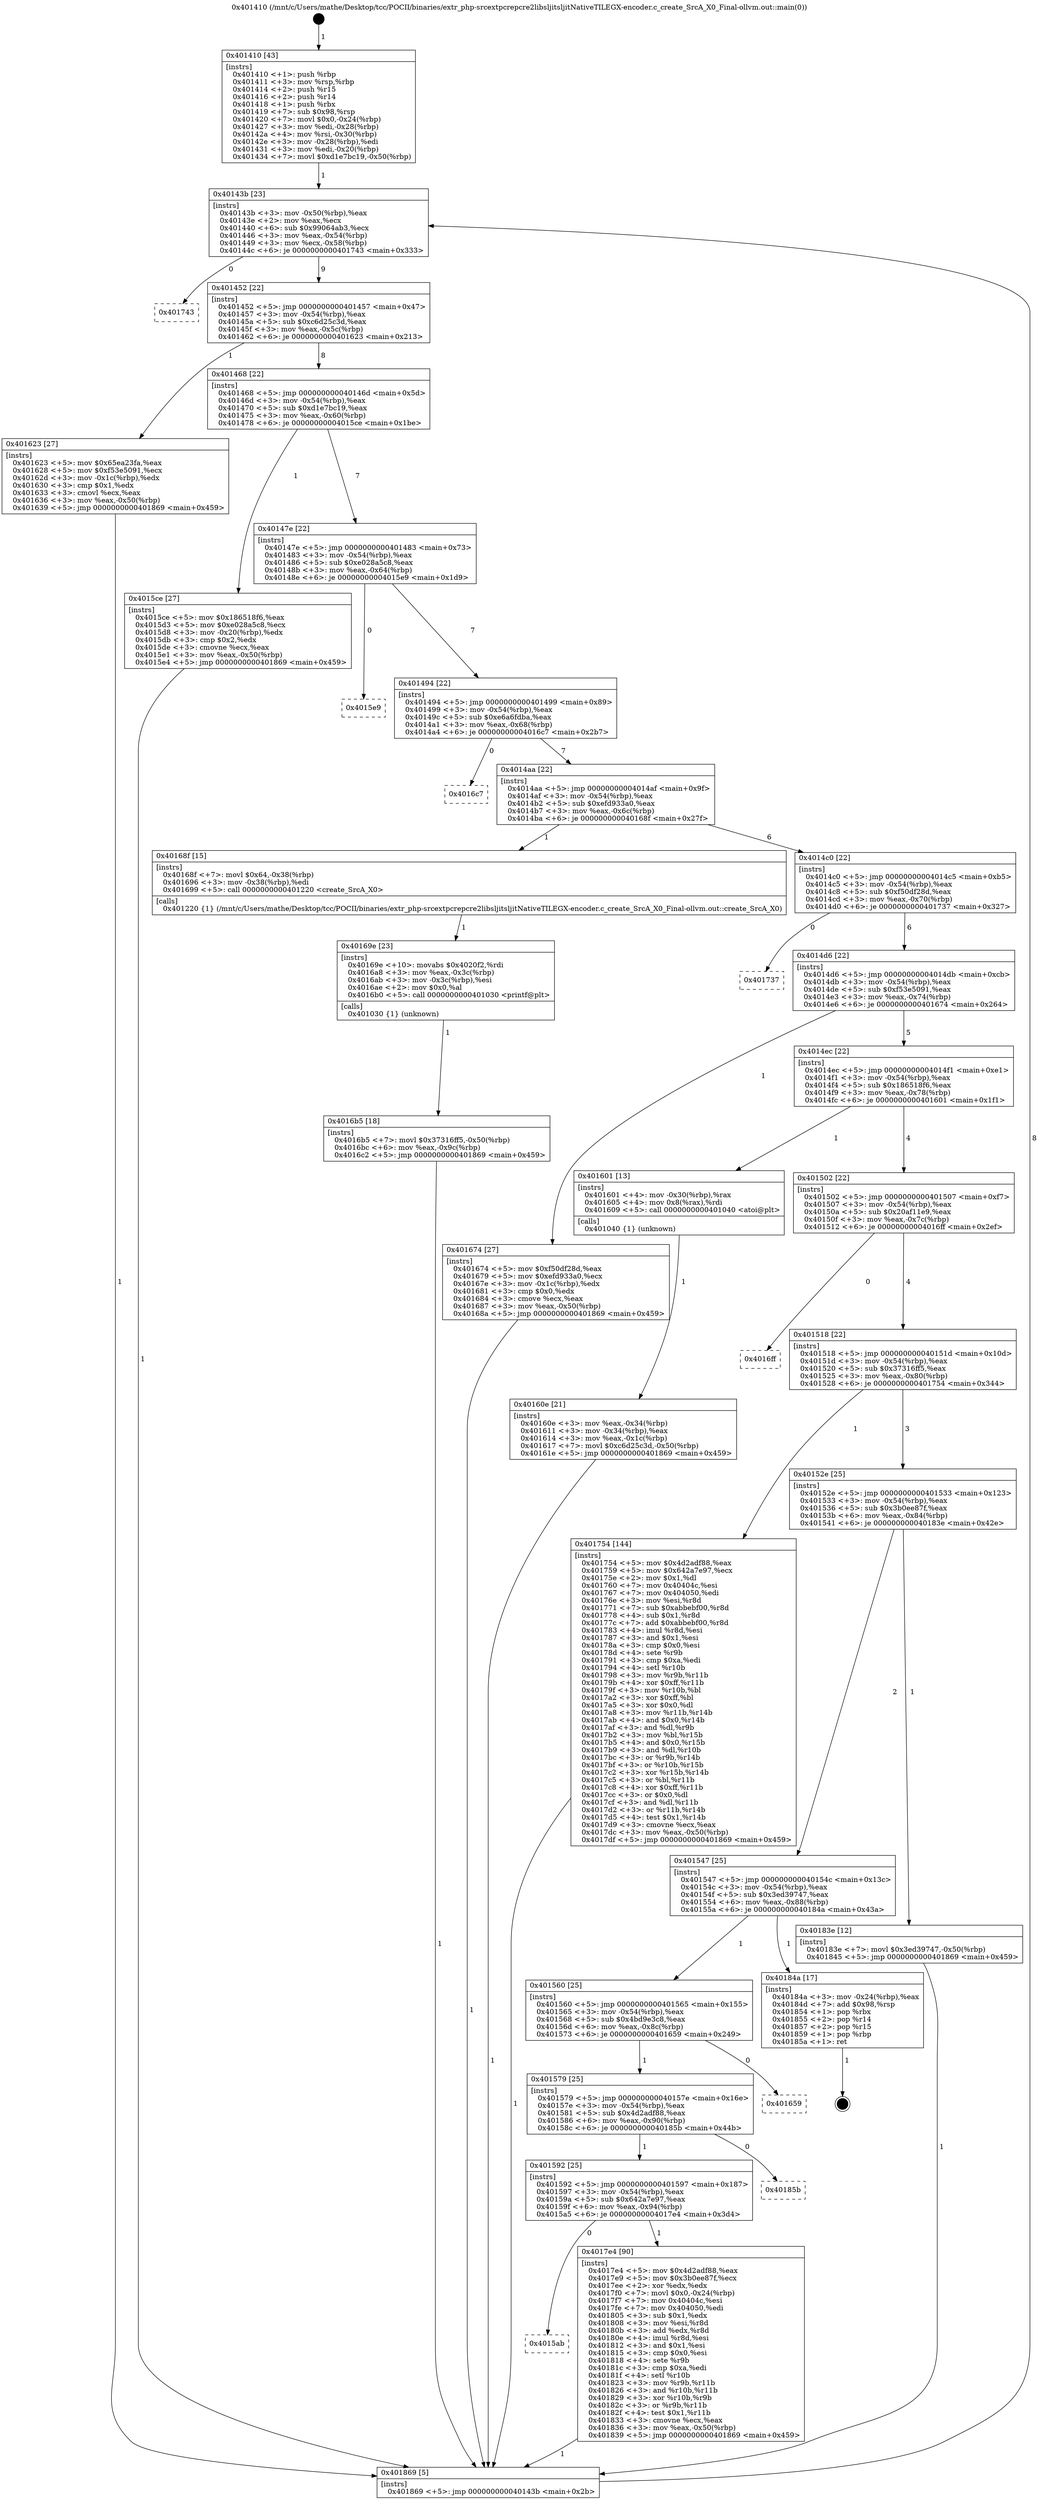 digraph "0x401410" {
  label = "0x401410 (/mnt/c/Users/mathe/Desktop/tcc/POCII/binaries/extr_php-srcextpcrepcre2libsljitsljitNativeTILEGX-encoder.c_create_SrcA_X0_Final-ollvm.out::main(0))"
  labelloc = "t"
  node[shape=record]

  Entry [label="",width=0.3,height=0.3,shape=circle,fillcolor=black,style=filled]
  "0x40143b" [label="{
     0x40143b [23]\l
     | [instrs]\l
     &nbsp;&nbsp;0x40143b \<+3\>: mov -0x50(%rbp),%eax\l
     &nbsp;&nbsp;0x40143e \<+2\>: mov %eax,%ecx\l
     &nbsp;&nbsp;0x401440 \<+6\>: sub $0x99064ab3,%ecx\l
     &nbsp;&nbsp;0x401446 \<+3\>: mov %eax,-0x54(%rbp)\l
     &nbsp;&nbsp;0x401449 \<+3\>: mov %ecx,-0x58(%rbp)\l
     &nbsp;&nbsp;0x40144c \<+6\>: je 0000000000401743 \<main+0x333\>\l
  }"]
  "0x401743" [label="{
     0x401743\l
  }", style=dashed]
  "0x401452" [label="{
     0x401452 [22]\l
     | [instrs]\l
     &nbsp;&nbsp;0x401452 \<+5\>: jmp 0000000000401457 \<main+0x47\>\l
     &nbsp;&nbsp;0x401457 \<+3\>: mov -0x54(%rbp),%eax\l
     &nbsp;&nbsp;0x40145a \<+5\>: sub $0xc6d25c3d,%eax\l
     &nbsp;&nbsp;0x40145f \<+3\>: mov %eax,-0x5c(%rbp)\l
     &nbsp;&nbsp;0x401462 \<+6\>: je 0000000000401623 \<main+0x213\>\l
  }"]
  Exit [label="",width=0.3,height=0.3,shape=circle,fillcolor=black,style=filled,peripheries=2]
  "0x401623" [label="{
     0x401623 [27]\l
     | [instrs]\l
     &nbsp;&nbsp;0x401623 \<+5\>: mov $0x65ea23fa,%eax\l
     &nbsp;&nbsp;0x401628 \<+5\>: mov $0xf53e5091,%ecx\l
     &nbsp;&nbsp;0x40162d \<+3\>: mov -0x1c(%rbp),%edx\l
     &nbsp;&nbsp;0x401630 \<+3\>: cmp $0x1,%edx\l
     &nbsp;&nbsp;0x401633 \<+3\>: cmovl %ecx,%eax\l
     &nbsp;&nbsp;0x401636 \<+3\>: mov %eax,-0x50(%rbp)\l
     &nbsp;&nbsp;0x401639 \<+5\>: jmp 0000000000401869 \<main+0x459\>\l
  }"]
  "0x401468" [label="{
     0x401468 [22]\l
     | [instrs]\l
     &nbsp;&nbsp;0x401468 \<+5\>: jmp 000000000040146d \<main+0x5d\>\l
     &nbsp;&nbsp;0x40146d \<+3\>: mov -0x54(%rbp),%eax\l
     &nbsp;&nbsp;0x401470 \<+5\>: sub $0xd1e7bc19,%eax\l
     &nbsp;&nbsp;0x401475 \<+3\>: mov %eax,-0x60(%rbp)\l
     &nbsp;&nbsp;0x401478 \<+6\>: je 00000000004015ce \<main+0x1be\>\l
  }"]
  "0x4015ab" [label="{
     0x4015ab\l
  }", style=dashed]
  "0x4015ce" [label="{
     0x4015ce [27]\l
     | [instrs]\l
     &nbsp;&nbsp;0x4015ce \<+5\>: mov $0x186518f6,%eax\l
     &nbsp;&nbsp;0x4015d3 \<+5\>: mov $0xe028a5c8,%ecx\l
     &nbsp;&nbsp;0x4015d8 \<+3\>: mov -0x20(%rbp),%edx\l
     &nbsp;&nbsp;0x4015db \<+3\>: cmp $0x2,%edx\l
     &nbsp;&nbsp;0x4015de \<+3\>: cmovne %ecx,%eax\l
     &nbsp;&nbsp;0x4015e1 \<+3\>: mov %eax,-0x50(%rbp)\l
     &nbsp;&nbsp;0x4015e4 \<+5\>: jmp 0000000000401869 \<main+0x459\>\l
  }"]
  "0x40147e" [label="{
     0x40147e [22]\l
     | [instrs]\l
     &nbsp;&nbsp;0x40147e \<+5\>: jmp 0000000000401483 \<main+0x73\>\l
     &nbsp;&nbsp;0x401483 \<+3\>: mov -0x54(%rbp),%eax\l
     &nbsp;&nbsp;0x401486 \<+5\>: sub $0xe028a5c8,%eax\l
     &nbsp;&nbsp;0x40148b \<+3\>: mov %eax,-0x64(%rbp)\l
     &nbsp;&nbsp;0x40148e \<+6\>: je 00000000004015e9 \<main+0x1d9\>\l
  }"]
  "0x401869" [label="{
     0x401869 [5]\l
     | [instrs]\l
     &nbsp;&nbsp;0x401869 \<+5\>: jmp 000000000040143b \<main+0x2b\>\l
  }"]
  "0x401410" [label="{
     0x401410 [43]\l
     | [instrs]\l
     &nbsp;&nbsp;0x401410 \<+1\>: push %rbp\l
     &nbsp;&nbsp;0x401411 \<+3\>: mov %rsp,%rbp\l
     &nbsp;&nbsp;0x401414 \<+2\>: push %r15\l
     &nbsp;&nbsp;0x401416 \<+2\>: push %r14\l
     &nbsp;&nbsp;0x401418 \<+1\>: push %rbx\l
     &nbsp;&nbsp;0x401419 \<+7\>: sub $0x98,%rsp\l
     &nbsp;&nbsp;0x401420 \<+7\>: movl $0x0,-0x24(%rbp)\l
     &nbsp;&nbsp;0x401427 \<+3\>: mov %edi,-0x28(%rbp)\l
     &nbsp;&nbsp;0x40142a \<+4\>: mov %rsi,-0x30(%rbp)\l
     &nbsp;&nbsp;0x40142e \<+3\>: mov -0x28(%rbp),%edi\l
     &nbsp;&nbsp;0x401431 \<+3\>: mov %edi,-0x20(%rbp)\l
     &nbsp;&nbsp;0x401434 \<+7\>: movl $0xd1e7bc19,-0x50(%rbp)\l
  }"]
  "0x4017e4" [label="{
     0x4017e4 [90]\l
     | [instrs]\l
     &nbsp;&nbsp;0x4017e4 \<+5\>: mov $0x4d2adf88,%eax\l
     &nbsp;&nbsp;0x4017e9 \<+5\>: mov $0x3b0ee87f,%ecx\l
     &nbsp;&nbsp;0x4017ee \<+2\>: xor %edx,%edx\l
     &nbsp;&nbsp;0x4017f0 \<+7\>: movl $0x0,-0x24(%rbp)\l
     &nbsp;&nbsp;0x4017f7 \<+7\>: mov 0x40404c,%esi\l
     &nbsp;&nbsp;0x4017fe \<+7\>: mov 0x404050,%edi\l
     &nbsp;&nbsp;0x401805 \<+3\>: sub $0x1,%edx\l
     &nbsp;&nbsp;0x401808 \<+3\>: mov %esi,%r8d\l
     &nbsp;&nbsp;0x40180b \<+3\>: add %edx,%r8d\l
     &nbsp;&nbsp;0x40180e \<+4\>: imul %r8d,%esi\l
     &nbsp;&nbsp;0x401812 \<+3\>: and $0x1,%esi\l
     &nbsp;&nbsp;0x401815 \<+3\>: cmp $0x0,%esi\l
     &nbsp;&nbsp;0x401818 \<+4\>: sete %r9b\l
     &nbsp;&nbsp;0x40181c \<+3\>: cmp $0xa,%edi\l
     &nbsp;&nbsp;0x40181f \<+4\>: setl %r10b\l
     &nbsp;&nbsp;0x401823 \<+3\>: mov %r9b,%r11b\l
     &nbsp;&nbsp;0x401826 \<+3\>: and %r10b,%r11b\l
     &nbsp;&nbsp;0x401829 \<+3\>: xor %r10b,%r9b\l
     &nbsp;&nbsp;0x40182c \<+3\>: or %r9b,%r11b\l
     &nbsp;&nbsp;0x40182f \<+4\>: test $0x1,%r11b\l
     &nbsp;&nbsp;0x401833 \<+3\>: cmovne %ecx,%eax\l
     &nbsp;&nbsp;0x401836 \<+3\>: mov %eax,-0x50(%rbp)\l
     &nbsp;&nbsp;0x401839 \<+5\>: jmp 0000000000401869 \<main+0x459\>\l
  }"]
  "0x4015e9" [label="{
     0x4015e9\l
  }", style=dashed]
  "0x401494" [label="{
     0x401494 [22]\l
     | [instrs]\l
     &nbsp;&nbsp;0x401494 \<+5\>: jmp 0000000000401499 \<main+0x89\>\l
     &nbsp;&nbsp;0x401499 \<+3\>: mov -0x54(%rbp),%eax\l
     &nbsp;&nbsp;0x40149c \<+5\>: sub $0xe6a6fdba,%eax\l
     &nbsp;&nbsp;0x4014a1 \<+3\>: mov %eax,-0x68(%rbp)\l
     &nbsp;&nbsp;0x4014a4 \<+6\>: je 00000000004016c7 \<main+0x2b7\>\l
  }"]
  "0x401592" [label="{
     0x401592 [25]\l
     | [instrs]\l
     &nbsp;&nbsp;0x401592 \<+5\>: jmp 0000000000401597 \<main+0x187\>\l
     &nbsp;&nbsp;0x401597 \<+3\>: mov -0x54(%rbp),%eax\l
     &nbsp;&nbsp;0x40159a \<+5\>: sub $0x642a7e97,%eax\l
     &nbsp;&nbsp;0x40159f \<+6\>: mov %eax,-0x94(%rbp)\l
     &nbsp;&nbsp;0x4015a5 \<+6\>: je 00000000004017e4 \<main+0x3d4\>\l
  }"]
  "0x4016c7" [label="{
     0x4016c7\l
  }", style=dashed]
  "0x4014aa" [label="{
     0x4014aa [22]\l
     | [instrs]\l
     &nbsp;&nbsp;0x4014aa \<+5\>: jmp 00000000004014af \<main+0x9f\>\l
     &nbsp;&nbsp;0x4014af \<+3\>: mov -0x54(%rbp),%eax\l
     &nbsp;&nbsp;0x4014b2 \<+5\>: sub $0xefd933a0,%eax\l
     &nbsp;&nbsp;0x4014b7 \<+3\>: mov %eax,-0x6c(%rbp)\l
     &nbsp;&nbsp;0x4014ba \<+6\>: je 000000000040168f \<main+0x27f\>\l
  }"]
  "0x40185b" [label="{
     0x40185b\l
  }", style=dashed]
  "0x40168f" [label="{
     0x40168f [15]\l
     | [instrs]\l
     &nbsp;&nbsp;0x40168f \<+7\>: movl $0x64,-0x38(%rbp)\l
     &nbsp;&nbsp;0x401696 \<+3\>: mov -0x38(%rbp),%edi\l
     &nbsp;&nbsp;0x401699 \<+5\>: call 0000000000401220 \<create_SrcA_X0\>\l
     | [calls]\l
     &nbsp;&nbsp;0x401220 \{1\} (/mnt/c/Users/mathe/Desktop/tcc/POCII/binaries/extr_php-srcextpcrepcre2libsljitsljitNativeTILEGX-encoder.c_create_SrcA_X0_Final-ollvm.out::create_SrcA_X0)\l
  }"]
  "0x4014c0" [label="{
     0x4014c0 [22]\l
     | [instrs]\l
     &nbsp;&nbsp;0x4014c0 \<+5\>: jmp 00000000004014c5 \<main+0xb5\>\l
     &nbsp;&nbsp;0x4014c5 \<+3\>: mov -0x54(%rbp),%eax\l
     &nbsp;&nbsp;0x4014c8 \<+5\>: sub $0xf50df28d,%eax\l
     &nbsp;&nbsp;0x4014cd \<+3\>: mov %eax,-0x70(%rbp)\l
     &nbsp;&nbsp;0x4014d0 \<+6\>: je 0000000000401737 \<main+0x327\>\l
  }"]
  "0x401579" [label="{
     0x401579 [25]\l
     | [instrs]\l
     &nbsp;&nbsp;0x401579 \<+5\>: jmp 000000000040157e \<main+0x16e\>\l
     &nbsp;&nbsp;0x40157e \<+3\>: mov -0x54(%rbp),%eax\l
     &nbsp;&nbsp;0x401581 \<+5\>: sub $0x4d2adf88,%eax\l
     &nbsp;&nbsp;0x401586 \<+6\>: mov %eax,-0x90(%rbp)\l
     &nbsp;&nbsp;0x40158c \<+6\>: je 000000000040185b \<main+0x44b\>\l
  }"]
  "0x401737" [label="{
     0x401737\l
  }", style=dashed]
  "0x4014d6" [label="{
     0x4014d6 [22]\l
     | [instrs]\l
     &nbsp;&nbsp;0x4014d6 \<+5\>: jmp 00000000004014db \<main+0xcb\>\l
     &nbsp;&nbsp;0x4014db \<+3\>: mov -0x54(%rbp),%eax\l
     &nbsp;&nbsp;0x4014de \<+5\>: sub $0xf53e5091,%eax\l
     &nbsp;&nbsp;0x4014e3 \<+3\>: mov %eax,-0x74(%rbp)\l
     &nbsp;&nbsp;0x4014e6 \<+6\>: je 0000000000401674 \<main+0x264\>\l
  }"]
  "0x401659" [label="{
     0x401659\l
  }", style=dashed]
  "0x401674" [label="{
     0x401674 [27]\l
     | [instrs]\l
     &nbsp;&nbsp;0x401674 \<+5\>: mov $0xf50df28d,%eax\l
     &nbsp;&nbsp;0x401679 \<+5\>: mov $0xefd933a0,%ecx\l
     &nbsp;&nbsp;0x40167e \<+3\>: mov -0x1c(%rbp),%edx\l
     &nbsp;&nbsp;0x401681 \<+3\>: cmp $0x0,%edx\l
     &nbsp;&nbsp;0x401684 \<+3\>: cmove %ecx,%eax\l
     &nbsp;&nbsp;0x401687 \<+3\>: mov %eax,-0x50(%rbp)\l
     &nbsp;&nbsp;0x40168a \<+5\>: jmp 0000000000401869 \<main+0x459\>\l
  }"]
  "0x4014ec" [label="{
     0x4014ec [22]\l
     | [instrs]\l
     &nbsp;&nbsp;0x4014ec \<+5\>: jmp 00000000004014f1 \<main+0xe1\>\l
     &nbsp;&nbsp;0x4014f1 \<+3\>: mov -0x54(%rbp),%eax\l
     &nbsp;&nbsp;0x4014f4 \<+5\>: sub $0x186518f6,%eax\l
     &nbsp;&nbsp;0x4014f9 \<+3\>: mov %eax,-0x78(%rbp)\l
     &nbsp;&nbsp;0x4014fc \<+6\>: je 0000000000401601 \<main+0x1f1\>\l
  }"]
  "0x401560" [label="{
     0x401560 [25]\l
     | [instrs]\l
     &nbsp;&nbsp;0x401560 \<+5\>: jmp 0000000000401565 \<main+0x155\>\l
     &nbsp;&nbsp;0x401565 \<+3\>: mov -0x54(%rbp),%eax\l
     &nbsp;&nbsp;0x401568 \<+5\>: sub $0x4bd9e3c8,%eax\l
     &nbsp;&nbsp;0x40156d \<+6\>: mov %eax,-0x8c(%rbp)\l
     &nbsp;&nbsp;0x401573 \<+6\>: je 0000000000401659 \<main+0x249\>\l
  }"]
  "0x401601" [label="{
     0x401601 [13]\l
     | [instrs]\l
     &nbsp;&nbsp;0x401601 \<+4\>: mov -0x30(%rbp),%rax\l
     &nbsp;&nbsp;0x401605 \<+4\>: mov 0x8(%rax),%rdi\l
     &nbsp;&nbsp;0x401609 \<+5\>: call 0000000000401040 \<atoi@plt\>\l
     | [calls]\l
     &nbsp;&nbsp;0x401040 \{1\} (unknown)\l
  }"]
  "0x401502" [label="{
     0x401502 [22]\l
     | [instrs]\l
     &nbsp;&nbsp;0x401502 \<+5\>: jmp 0000000000401507 \<main+0xf7\>\l
     &nbsp;&nbsp;0x401507 \<+3\>: mov -0x54(%rbp),%eax\l
     &nbsp;&nbsp;0x40150a \<+5\>: sub $0x20af11e9,%eax\l
     &nbsp;&nbsp;0x40150f \<+3\>: mov %eax,-0x7c(%rbp)\l
     &nbsp;&nbsp;0x401512 \<+6\>: je 00000000004016ff \<main+0x2ef\>\l
  }"]
  "0x40160e" [label="{
     0x40160e [21]\l
     | [instrs]\l
     &nbsp;&nbsp;0x40160e \<+3\>: mov %eax,-0x34(%rbp)\l
     &nbsp;&nbsp;0x401611 \<+3\>: mov -0x34(%rbp),%eax\l
     &nbsp;&nbsp;0x401614 \<+3\>: mov %eax,-0x1c(%rbp)\l
     &nbsp;&nbsp;0x401617 \<+7\>: movl $0xc6d25c3d,-0x50(%rbp)\l
     &nbsp;&nbsp;0x40161e \<+5\>: jmp 0000000000401869 \<main+0x459\>\l
  }"]
  "0x40169e" [label="{
     0x40169e [23]\l
     | [instrs]\l
     &nbsp;&nbsp;0x40169e \<+10\>: movabs $0x4020f2,%rdi\l
     &nbsp;&nbsp;0x4016a8 \<+3\>: mov %eax,-0x3c(%rbp)\l
     &nbsp;&nbsp;0x4016ab \<+3\>: mov -0x3c(%rbp),%esi\l
     &nbsp;&nbsp;0x4016ae \<+2\>: mov $0x0,%al\l
     &nbsp;&nbsp;0x4016b0 \<+5\>: call 0000000000401030 \<printf@plt\>\l
     | [calls]\l
     &nbsp;&nbsp;0x401030 \{1\} (unknown)\l
  }"]
  "0x4016b5" [label="{
     0x4016b5 [18]\l
     | [instrs]\l
     &nbsp;&nbsp;0x4016b5 \<+7\>: movl $0x37316ff5,-0x50(%rbp)\l
     &nbsp;&nbsp;0x4016bc \<+6\>: mov %eax,-0x9c(%rbp)\l
     &nbsp;&nbsp;0x4016c2 \<+5\>: jmp 0000000000401869 \<main+0x459\>\l
  }"]
  "0x40184a" [label="{
     0x40184a [17]\l
     | [instrs]\l
     &nbsp;&nbsp;0x40184a \<+3\>: mov -0x24(%rbp),%eax\l
     &nbsp;&nbsp;0x40184d \<+7\>: add $0x98,%rsp\l
     &nbsp;&nbsp;0x401854 \<+1\>: pop %rbx\l
     &nbsp;&nbsp;0x401855 \<+2\>: pop %r14\l
     &nbsp;&nbsp;0x401857 \<+2\>: pop %r15\l
     &nbsp;&nbsp;0x401859 \<+1\>: pop %rbp\l
     &nbsp;&nbsp;0x40185a \<+1\>: ret\l
  }"]
  "0x4016ff" [label="{
     0x4016ff\l
  }", style=dashed]
  "0x401518" [label="{
     0x401518 [22]\l
     | [instrs]\l
     &nbsp;&nbsp;0x401518 \<+5\>: jmp 000000000040151d \<main+0x10d\>\l
     &nbsp;&nbsp;0x40151d \<+3\>: mov -0x54(%rbp),%eax\l
     &nbsp;&nbsp;0x401520 \<+5\>: sub $0x37316ff5,%eax\l
     &nbsp;&nbsp;0x401525 \<+3\>: mov %eax,-0x80(%rbp)\l
     &nbsp;&nbsp;0x401528 \<+6\>: je 0000000000401754 \<main+0x344\>\l
  }"]
  "0x401547" [label="{
     0x401547 [25]\l
     | [instrs]\l
     &nbsp;&nbsp;0x401547 \<+5\>: jmp 000000000040154c \<main+0x13c\>\l
     &nbsp;&nbsp;0x40154c \<+3\>: mov -0x54(%rbp),%eax\l
     &nbsp;&nbsp;0x40154f \<+5\>: sub $0x3ed39747,%eax\l
     &nbsp;&nbsp;0x401554 \<+6\>: mov %eax,-0x88(%rbp)\l
     &nbsp;&nbsp;0x40155a \<+6\>: je 000000000040184a \<main+0x43a\>\l
  }"]
  "0x401754" [label="{
     0x401754 [144]\l
     | [instrs]\l
     &nbsp;&nbsp;0x401754 \<+5\>: mov $0x4d2adf88,%eax\l
     &nbsp;&nbsp;0x401759 \<+5\>: mov $0x642a7e97,%ecx\l
     &nbsp;&nbsp;0x40175e \<+2\>: mov $0x1,%dl\l
     &nbsp;&nbsp;0x401760 \<+7\>: mov 0x40404c,%esi\l
     &nbsp;&nbsp;0x401767 \<+7\>: mov 0x404050,%edi\l
     &nbsp;&nbsp;0x40176e \<+3\>: mov %esi,%r8d\l
     &nbsp;&nbsp;0x401771 \<+7\>: sub $0xabbebf00,%r8d\l
     &nbsp;&nbsp;0x401778 \<+4\>: sub $0x1,%r8d\l
     &nbsp;&nbsp;0x40177c \<+7\>: add $0xabbebf00,%r8d\l
     &nbsp;&nbsp;0x401783 \<+4\>: imul %r8d,%esi\l
     &nbsp;&nbsp;0x401787 \<+3\>: and $0x1,%esi\l
     &nbsp;&nbsp;0x40178a \<+3\>: cmp $0x0,%esi\l
     &nbsp;&nbsp;0x40178d \<+4\>: sete %r9b\l
     &nbsp;&nbsp;0x401791 \<+3\>: cmp $0xa,%edi\l
     &nbsp;&nbsp;0x401794 \<+4\>: setl %r10b\l
     &nbsp;&nbsp;0x401798 \<+3\>: mov %r9b,%r11b\l
     &nbsp;&nbsp;0x40179b \<+4\>: xor $0xff,%r11b\l
     &nbsp;&nbsp;0x40179f \<+3\>: mov %r10b,%bl\l
     &nbsp;&nbsp;0x4017a2 \<+3\>: xor $0xff,%bl\l
     &nbsp;&nbsp;0x4017a5 \<+3\>: xor $0x0,%dl\l
     &nbsp;&nbsp;0x4017a8 \<+3\>: mov %r11b,%r14b\l
     &nbsp;&nbsp;0x4017ab \<+4\>: and $0x0,%r14b\l
     &nbsp;&nbsp;0x4017af \<+3\>: and %dl,%r9b\l
     &nbsp;&nbsp;0x4017b2 \<+3\>: mov %bl,%r15b\l
     &nbsp;&nbsp;0x4017b5 \<+4\>: and $0x0,%r15b\l
     &nbsp;&nbsp;0x4017b9 \<+3\>: and %dl,%r10b\l
     &nbsp;&nbsp;0x4017bc \<+3\>: or %r9b,%r14b\l
     &nbsp;&nbsp;0x4017bf \<+3\>: or %r10b,%r15b\l
     &nbsp;&nbsp;0x4017c2 \<+3\>: xor %r15b,%r14b\l
     &nbsp;&nbsp;0x4017c5 \<+3\>: or %bl,%r11b\l
     &nbsp;&nbsp;0x4017c8 \<+4\>: xor $0xff,%r11b\l
     &nbsp;&nbsp;0x4017cc \<+3\>: or $0x0,%dl\l
     &nbsp;&nbsp;0x4017cf \<+3\>: and %dl,%r11b\l
     &nbsp;&nbsp;0x4017d2 \<+3\>: or %r11b,%r14b\l
     &nbsp;&nbsp;0x4017d5 \<+4\>: test $0x1,%r14b\l
     &nbsp;&nbsp;0x4017d9 \<+3\>: cmovne %ecx,%eax\l
     &nbsp;&nbsp;0x4017dc \<+3\>: mov %eax,-0x50(%rbp)\l
     &nbsp;&nbsp;0x4017df \<+5\>: jmp 0000000000401869 \<main+0x459\>\l
  }"]
  "0x40152e" [label="{
     0x40152e [25]\l
     | [instrs]\l
     &nbsp;&nbsp;0x40152e \<+5\>: jmp 0000000000401533 \<main+0x123\>\l
     &nbsp;&nbsp;0x401533 \<+3\>: mov -0x54(%rbp),%eax\l
     &nbsp;&nbsp;0x401536 \<+5\>: sub $0x3b0ee87f,%eax\l
     &nbsp;&nbsp;0x40153b \<+6\>: mov %eax,-0x84(%rbp)\l
     &nbsp;&nbsp;0x401541 \<+6\>: je 000000000040183e \<main+0x42e\>\l
  }"]
  "0x40183e" [label="{
     0x40183e [12]\l
     | [instrs]\l
     &nbsp;&nbsp;0x40183e \<+7\>: movl $0x3ed39747,-0x50(%rbp)\l
     &nbsp;&nbsp;0x401845 \<+5\>: jmp 0000000000401869 \<main+0x459\>\l
  }"]
  Entry -> "0x401410" [label=" 1"]
  "0x40143b" -> "0x401743" [label=" 0"]
  "0x40143b" -> "0x401452" [label=" 9"]
  "0x40184a" -> Exit [label=" 1"]
  "0x401452" -> "0x401623" [label=" 1"]
  "0x401452" -> "0x401468" [label=" 8"]
  "0x40183e" -> "0x401869" [label=" 1"]
  "0x401468" -> "0x4015ce" [label=" 1"]
  "0x401468" -> "0x40147e" [label=" 7"]
  "0x4015ce" -> "0x401869" [label=" 1"]
  "0x401410" -> "0x40143b" [label=" 1"]
  "0x401869" -> "0x40143b" [label=" 8"]
  "0x4017e4" -> "0x401869" [label=" 1"]
  "0x40147e" -> "0x4015e9" [label=" 0"]
  "0x40147e" -> "0x401494" [label=" 7"]
  "0x401592" -> "0x4015ab" [label=" 0"]
  "0x401494" -> "0x4016c7" [label=" 0"]
  "0x401494" -> "0x4014aa" [label=" 7"]
  "0x401592" -> "0x4017e4" [label=" 1"]
  "0x4014aa" -> "0x40168f" [label=" 1"]
  "0x4014aa" -> "0x4014c0" [label=" 6"]
  "0x401579" -> "0x401592" [label=" 1"]
  "0x4014c0" -> "0x401737" [label=" 0"]
  "0x4014c0" -> "0x4014d6" [label=" 6"]
  "0x401579" -> "0x40185b" [label=" 0"]
  "0x4014d6" -> "0x401674" [label=" 1"]
  "0x4014d6" -> "0x4014ec" [label=" 5"]
  "0x401560" -> "0x401579" [label=" 1"]
  "0x4014ec" -> "0x401601" [label=" 1"]
  "0x4014ec" -> "0x401502" [label=" 4"]
  "0x401601" -> "0x40160e" [label=" 1"]
  "0x40160e" -> "0x401869" [label=" 1"]
  "0x401623" -> "0x401869" [label=" 1"]
  "0x401674" -> "0x401869" [label=" 1"]
  "0x40168f" -> "0x40169e" [label=" 1"]
  "0x40169e" -> "0x4016b5" [label=" 1"]
  "0x4016b5" -> "0x401869" [label=" 1"]
  "0x401560" -> "0x401659" [label=" 0"]
  "0x401502" -> "0x4016ff" [label=" 0"]
  "0x401502" -> "0x401518" [label=" 4"]
  "0x401547" -> "0x401560" [label=" 1"]
  "0x401518" -> "0x401754" [label=" 1"]
  "0x401518" -> "0x40152e" [label=" 3"]
  "0x401754" -> "0x401869" [label=" 1"]
  "0x401547" -> "0x40184a" [label=" 1"]
  "0x40152e" -> "0x40183e" [label=" 1"]
  "0x40152e" -> "0x401547" [label=" 2"]
}
